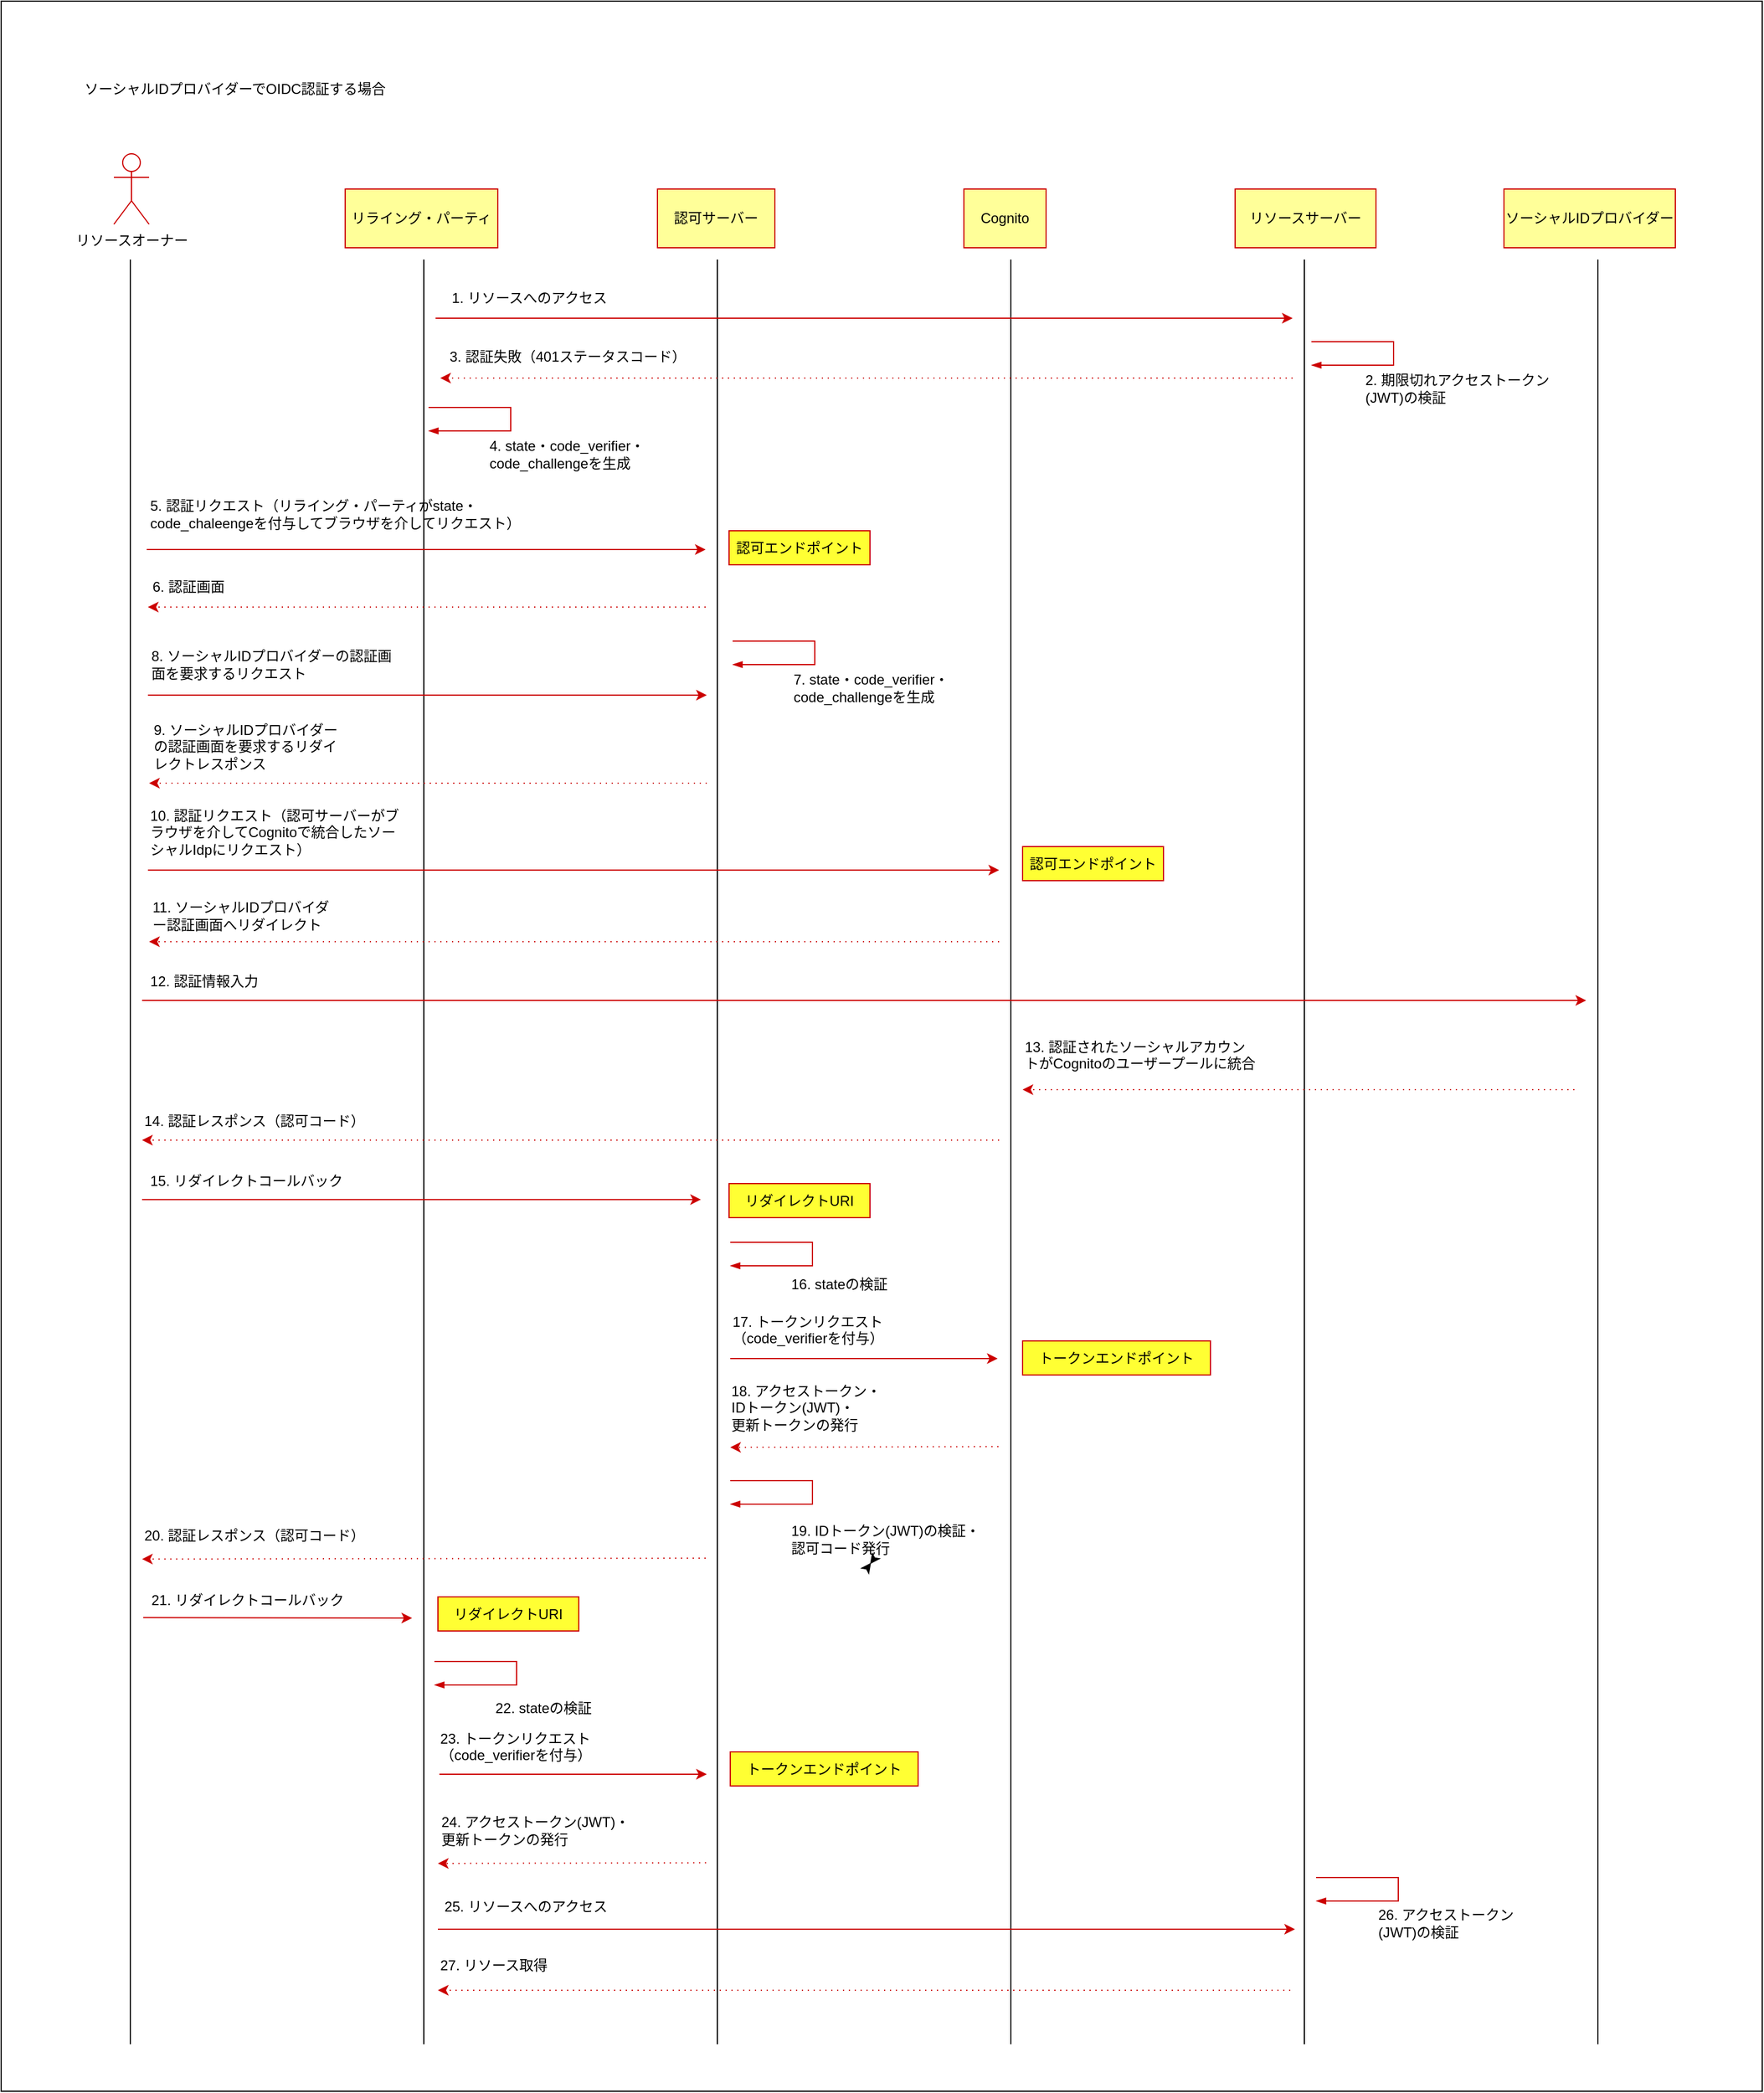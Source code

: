<mxfile>
    <diagram id="d5p6EeRKwRihBDUKkn4Z" name="Page-1">
        <mxGraphModel dx="1057" dy="2961" grid="1" gridSize="10" guides="1" tooltips="1" connect="1" arrows="1" fold="1" page="1" pageScale="1" pageWidth="827" pageHeight="1169" math="0" shadow="0">
            <root>
                <mxCell id="0"/>
                <mxCell id="1" parent="0"/>
                <mxCell id="53" value="" style="rounded=0;whiteSpace=wrap;html=1;fillColor=#FFFFFF;" parent="1" vertex="1">
                    <mxGeometry x="190" y="-170" width="1500" height="1780" as="geometry"/>
                </mxCell>
                <mxCell id="55" value="" style="endArrow=none;html=1;strokeColor=#000000;" parent="1" edge="1">
                    <mxGeometry width="50" height="50" relative="1" as="geometry">
                        <mxPoint x="300" y="1570" as="sourcePoint"/>
                        <mxPoint x="300" y="50" as="targetPoint"/>
                    </mxGeometry>
                </mxCell>
                <mxCell id="56" value="" style="endArrow=none;html=1;strokeColor=#000000;" parent="1" edge="1">
                    <mxGeometry width="50" height="50" relative="1" as="geometry">
                        <mxPoint x="550" y="1570" as="sourcePoint"/>
                        <mxPoint x="550" y="50" as="targetPoint"/>
                    </mxGeometry>
                </mxCell>
                <mxCell id="57" value="" style="endArrow=none;html=1;strokeColor=#000000;" parent="1" edge="1">
                    <mxGeometry width="50" height="50" relative="1" as="geometry">
                        <mxPoint x="1550" y="1570" as="sourcePoint"/>
                        <mxPoint x="1550" y="50" as="targetPoint"/>
                    </mxGeometry>
                </mxCell>
                <mxCell id="58" value="" style="endArrow=none;html=1;strokeColor=#000000;startArrow=none;" parent="1" edge="1">
                    <mxGeometry width="50" height="50" relative="1" as="geometry">
                        <mxPoint x="1300" y="1570" as="sourcePoint"/>
                        <mxPoint x="1300" y="50" as="targetPoint"/>
                    </mxGeometry>
                </mxCell>
                <mxCell id="59" value="" style="endArrow=none;html=1;strokeColor=#000000;" parent="1" edge="1">
                    <mxGeometry width="50" height="50" relative="1" as="geometry">
                        <mxPoint x="1050" y="1570" as="sourcePoint"/>
                        <mxPoint x="1050" y="50" as="targetPoint"/>
                    </mxGeometry>
                </mxCell>
                <mxCell id="61" value="リソースオーナー" style="shape=umlActor;verticalLabelPosition=bottom;verticalAlign=top;html=1;outlineConnect=0;strokeColor=#CC0000;fontColor=#000000;fillColor=#FFFFFF;" parent="1" vertex="1">
                    <mxGeometry x="286" y="-40" width="30" height="60" as="geometry"/>
                </mxCell>
                <mxCell id="62" value="Cognito" style="rounded=0;whiteSpace=wrap;html=1;strokeColor=#CC0000;fontColor=#000000;fillColor=#FFFF99;" parent="1" vertex="1">
                    <mxGeometry x="1010" y="-10" width="70" height="50" as="geometry"/>
                </mxCell>
                <mxCell id="63" value="リライング・パーティ" style="rounded=0;whiteSpace=wrap;html=1;strokeColor=#CC0000;fontColor=#000000;fillColor=#FFFF99;" parent="1" vertex="1">
                    <mxGeometry x="483" y="-10" width="130" height="50" as="geometry"/>
                </mxCell>
                <mxCell id="64" value="認可サーバー" style="rounded=0;whiteSpace=wrap;html=1;strokeColor=#CC0000;fontColor=#000000;fillColor=#FFFF99;" parent="1" vertex="1">
                    <mxGeometry x="749" y="-10" width="100" height="50" as="geometry"/>
                </mxCell>
                <mxCell id="65" value="リソースサーバー" style="rounded=0;whiteSpace=wrap;html=1;strokeColor=#CC0000;fontColor=#000000;fillColor=#FFFF99;" parent="1" vertex="1">
                    <mxGeometry x="1241" y="-10" width="120" height="50" as="geometry"/>
                </mxCell>
                <mxCell id="66" value="ソーシャルIDプロバイダー" style="rounded=0;whiteSpace=wrap;html=1;strokeColor=#CC0000;fontColor=#000000;fillColor=#FFFF99;" parent="1" vertex="1">
                    <mxGeometry x="1470" y="-10" width="146" height="50" as="geometry"/>
                </mxCell>
                <mxCell id="67" value="" style="endArrow=none;html=1;strokeColor=#000000;startArrow=none;" parent="1" edge="1">
                    <mxGeometry width="50" height="50" relative="1" as="geometry">
                        <mxPoint x="800" y="1570" as="sourcePoint"/>
                        <mxPoint x="800" y="50" as="targetPoint"/>
                    </mxGeometry>
                </mxCell>
                <mxCell id="68" value="" style="endArrow=classic;html=1;strokeColor=#CC0000;" parent="1" edge="1">
                    <mxGeometry width="50" height="50" relative="1" as="geometry">
                        <mxPoint x="560" y="100" as="sourcePoint"/>
                        <mxPoint x="1290" y="100" as="targetPoint"/>
                    </mxGeometry>
                </mxCell>
                <mxCell id="69" value="1. リソースへのアクセス" style="text;html=1;strokeColor=none;fillColor=none;align=center;verticalAlign=middle;whiteSpace=wrap;rounded=0;fontColor=#000000;" parent="1" vertex="1">
                    <mxGeometry x="570" y="70" width="140" height="25" as="geometry"/>
                </mxCell>
                <mxCell id="70" value="&lt;span&gt;3. 認証失敗（401ステータスコード）&lt;/span&gt;" style="text;html=1;strokeColor=none;fillColor=none;align=left;verticalAlign=middle;whiteSpace=wrap;rounded=0;fontColor=#000000;" parent="1" vertex="1">
                    <mxGeometry x="570" y="120" width="210" height="25" as="geometry"/>
                </mxCell>
                <mxCell id="71" value="" style="endArrow=classic;html=1;strokeColor=#CC0000;dashed=1;dashPattern=1 4;" parent="1" edge="1">
                    <mxGeometry width="50" height="50" relative="1" as="geometry">
                        <mxPoint x="1290" y="151" as="sourcePoint"/>
                        <mxPoint x="564" y="151" as="targetPoint"/>
                    </mxGeometry>
                </mxCell>
                <mxCell id="72" value="" style="endArrow=classic;html=1;fontColor=#000000;strokeColor=#CC0000;" parent="1" edge="1">
                    <mxGeometry width="50" height="50" relative="1" as="geometry">
                        <mxPoint x="314" y="297.0" as="sourcePoint"/>
                        <mxPoint x="790" y="297" as="targetPoint"/>
                    </mxGeometry>
                </mxCell>
                <mxCell id="73" value="5. 認証リクエスト（&lt;span style=&quot;text-align: center&quot;&gt;リライング・パーティ&lt;/span&gt;がstate・code_chaleengeを付与してブラウザを介してリクエスト）" style="text;html=1;strokeColor=none;fillColor=none;align=left;verticalAlign=middle;whiteSpace=wrap;rounded=0;fontColor=#000000;" parent="1" vertex="1">
                    <mxGeometry x="315" y="254" width="325" height="25" as="geometry"/>
                </mxCell>
                <mxCell id="74" value="認可エンドポイント" style="rounded=0;whiteSpace=wrap;html=1;strokeColor=#CC0000;fontColor=#000000;labelBackgroundColor=none;labelBorderColor=none;fillColor=#FFFF33;" parent="1" vertex="1">
                    <mxGeometry x="810" y="281" width="120" height="29" as="geometry"/>
                </mxCell>
                <mxCell id="75" value="" style="endArrow=classic;html=1;fontColor=#000000;strokeColor=#CC0000;dashed=1;dashPattern=1 4;" parent="1" edge="1">
                    <mxGeometry width="50" height="50" relative="1" as="geometry">
                        <mxPoint x="790" y="346" as="sourcePoint"/>
                        <mxPoint x="315" y="346" as="targetPoint"/>
                    </mxGeometry>
                </mxCell>
                <mxCell id="76" value="6. 認証画面" style="text;html=1;strokeColor=none;fillColor=none;align=left;verticalAlign=middle;whiteSpace=wrap;rounded=0;labelBackgroundColor=none;labelBorderColor=none;fontColor=#000000;" parent="1" vertex="1">
                    <mxGeometry x="317" y="318" width="160" height="21" as="geometry"/>
                </mxCell>
                <mxCell id="77" value="" style="endArrow=classic;html=1;fontColor=#000000;strokeColor=#CC0000;" parent="1" edge="1">
                    <mxGeometry width="50" height="50" relative="1" as="geometry">
                        <mxPoint x="315.0" y="570" as="sourcePoint"/>
                        <mxPoint x="1040" y="570" as="targetPoint"/>
                    </mxGeometry>
                </mxCell>
                <mxCell id="78" value="10. 認証リクエスト（認可サーバーがブラウザを介してCognitoで統合したソーシャルIdpにリクエスト）" style="text;html=1;strokeColor=none;fillColor=none;align=left;verticalAlign=middle;whiteSpace=wrap;rounded=0;labelBackgroundColor=none;labelBorderColor=none;fontColor=#000000;" parent="1" vertex="1">
                    <mxGeometry x="315" y="523" width="215" height="30" as="geometry"/>
                </mxCell>
                <mxCell id="79" value="認可エンドポイント" style="rounded=0;whiteSpace=wrap;html=1;strokeColor=#CC0000;fontColor=#000000;labelBackgroundColor=none;labelBorderColor=none;fillColor=#FFFF33;" parent="1" vertex="1">
                    <mxGeometry x="1060" y="550" width="120" height="29" as="geometry"/>
                </mxCell>
                <mxCell id="80" value="" style="endArrow=classic;html=1;fontColor=#000000;strokeColor=#CC0000;dashed=1;dashPattern=1 4;" parent="1" edge="1">
                    <mxGeometry width="50" height="50" relative="1" as="geometry">
                        <mxPoint x="1040" y="631" as="sourcePoint"/>
                        <mxPoint x="316" y="631" as="targetPoint"/>
                    </mxGeometry>
                </mxCell>
                <mxCell id="81" value="11. ソーシャルIDプロバイダー認証画面へリダイレクト" style="text;html=1;strokeColor=none;fillColor=none;align=left;verticalAlign=middle;whiteSpace=wrap;rounded=0;labelBackgroundColor=none;labelBorderColor=none;fontColor=#000000;" parent="1" vertex="1">
                    <mxGeometry x="317" y="594" width="160" height="30" as="geometry"/>
                </mxCell>
                <mxCell id="83" value="" style="endArrow=classic;html=1;fontColor=#000000;strokeColor=#CC0000;" parent="1" edge="1">
                    <mxGeometry width="50" height="50" relative="1" as="geometry">
                        <mxPoint x="310.0" y="681" as="sourcePoint"/>
                        <mxPoint x="1540" y="681" as="targetPoint"/>
                    </mxGeometry>
                </mxCell>
                <mxCell id="84" value="12. 認証情報入力" style="text;html=1;strokeColor=none;fillColor=none;align=left;verticalAlign=middle;whiteSpace=wrap;rounded=0;labelBackgroundColor=none;labelBorderColor=none;fontColor=#000000;" parent="1" vertex="1">
                    <mxGeometry x="315" y="655" width="160" height="20" as="geometry"/>
                </mxCell>
                <mxCell id="85" value="" style="endArrow=classic;html=1;fontColor=#000000;strokeColor=#CC0000;dashed=1;dashPattern=1 4;" parent="1" edge="1">
                    <mxGeometry width="50" height="50" relative="1" as="geometry">
                        <mxPoint x="1530" y="757" as="sourcePoint"/>
                        <mxPoint x="1060" y="757" as="targetPoint"/>
                    </mxGeometry>
                </mxCell>
                <mxCell id="86" value="" style="endArrow=classic;html=1;fontColor=#000000;strokeColor=#CC0000;dashed=1;dashPattern=1 4;" parent="1" edge="1">
                    <mxGeometry width="50" height="50" relative="1" as="geometry">
                        <mxPoint x="1040" y="800" as="sourcePoint"/>
                        <mxPoint x="310" y="800" as="targetPoint"/>
                    </mxGeometry>
                </mxCell>
                <mxCell id="87" value="&lt;span style=&quot;color: rgb(0 , 0 , 0) ; font-family: &amp;#34;helvetica&amp;#34; ; font-size: 12px ; font-style: normal ; font-weight: 400 ; letter-spacing: normal ; text-align: left ; text-indent: 0px ; text-transform: none ; word-spacing: 0px ; display: inline ; float: none&quot;&gt;14. 認証レスポンス（認可コード）&lt;/span&gt;" style="text;whiteSpace=wrap;html=1;labelBackgroundColor=#FFFFFF;" parent="1" vertex="1">
                    <mxGeometry x="310" y="770" width="200" height="24" as="geometry"/>
                </mxCell>
                <mxCell id="88" value="トークンエンドポイント" style="rounded=0;whiteSpace=wrap;html=1;strokeColor=#CC0000;fontColor=#000000;labelBackgroundColor=none;labelBorderColor=none;fillColor=#FFFF33;" parent="1" vertex="1">
                    <mxGeometry x="1060" y="971" width="160" height="29" as="geometry"/>
                </mxCell>
                <mxCell id="89" value="" style="endArrow=classic;html=1;fontColor=#000000;strokeColor=#CC0000;" parent="1" edge="1">
                    <mxGeometry width="50" height="50" relative="1" as="geometry">
                        <mxPoint x="811" y="986" as="sourcePoint"/>
                        <mxPoint x="1038.75" y="986" as="targetPoint"/>
                    </mxGeometry>
                </mxCell>
                <mxCell id="90" value="&lt;font color=&quot;#000000&quot; face=&quot;helvetica&quot;&gt;17. トークンリクエスト&lt;br&gt;&lt;/font&gt;&lt;span style=&quot;color: rgb(0 , 0 , 0) ; font-family: &amp;#34;helvetica&amp;#34;&quot;&gt;（code_verifierを付与）&lt;/span&gt;&lt;font color=&quot;#000000&quot; face=&quot;helvetica&quot;&gt;&lt;br&gt;&lt;/font&gt;" style="text;whiteSpace=wrap;html=1;" parent="1" vertex="1">
                    <mxGeometry x="811" y="941" width="200" height="20" as="geometry"/>
                </mxCell>
                <mxCell id="91" value="18. アクセストークン・&lt;br&gt;IDトークン(JWT)・&lt;br&gt;更新トークンの発行" style="text;html=1;strokeColor=none;fillColor=none;align=left;verticalAlign=middle;whiteSpace=wrap;rounded=0;labelBackgroundColor=none;labelBorderColor=none;fontColor=#000000;" parent="1" vertex="1">
                    <mxGeometry x="810" y="1013" width="140" height="30" as="geometry"/>
                </mxCell>
                <mxCell id="92" value="" style="endArrow=classic;html=1;fontColor=#000000;strokeColor=#CC0000;dashed=1;dashPattern=1 4;exitX=0.548;exitY=0.69;exitDx=0;exitDy=0;exitPerimeter=0;" parent="1" edge="1">
                    <mxGeometry width="50" height="50" relative="1" as="geometry">
                        <mxPoint x="1039.4" y="1061" as="sourcePoint"/>
                        <mxPoint x="811" y="1061.6" as="targetPoint"/>
                    </mxGeometry>
                </mxCell>
                <mxCell id="93" value="&lt;span style=&quot;color: rgb(0 , 0 , 0) ; font-family: &amp;#34;helvetica&amp;#34; ; font-size: 12px ; font-style: normal ; font-weight: 400 ; letter-spacing: normal ; text-align: left ; text-indent: 0px ; text-transform: none ; word-spacing: 0px ; display: inline ; float: none&quot;&gt;13. 認証されたソーシャルアカウントがCognitoのユーザープールに統合&lt;/span&gt;" style="text;whiteSpace=wrap;html=1;labelBackgroundColor=#FFFFFF;" parent="1" vertex="1">
                    <mxGeometry x="1060" y="707" width="200" height="40" as="geometry"/>
                </mxCell>
                <mxCell id="173" value="" style="edgeStyle=none;html=1;" parent="1" target="170" edge="1">
                    <mxGeometry relative="1" as="geometry">
                        <mxPoint x="930.142" y="1161" as="sourcePoint"/>
                    </mxGeometry>
                </mxCell>
                <mxCell id="103" value="" style="endArrow=classic;html=1;fontColor=#000000;strokeColor=#CC0000;dashed=1;dashPattern=1 4;exitX=0.548;exitY=0.69;exitDx=0;exitDy=0;exitPerimeter=0;entryX=0.08;entryY=0.697;entryDx=0;entryDy=0;entryPerimeter=0;" parent="1" edge="1">
                    <mxGeometry width="50" height="50" relative="1" as="geometry">
                        <mxPoint x="790.0" y="1156" as="sourcePoint"/>
                        <mxPoint x="310" y="1156.8" as="targetPoint"/>
                    </mxGeometry>
                </mxCell>
                <mxCell id="109" value="トークンエンドポイント" style="rounded=0;whiteSpace=wrap;html=1;strokeColor=#CC0000;fontColor=#000000;labelBackgroundColor=none;labelBorderColor=none;fillColor=#FFFF33;" parent="1" vertex="1">
                    <mxGeometry x="811" y="1321" width="160" height="29" as="geometry"/>
                </mxCell>
                <mxCell id="110" value="" style="endArrow=classic;html=1;fontColor=#000000;strokeColor=#CC0000;" parent="1" edge="1">
                    <mxGeometry width="50" height="50" relative="1" as="geometry">
                        <mxPoint x="563.25" y="1340" as="sourcePoint"/>
                        <mxPoint x="791" y="1340" as="targetPoint"/>
                    </mxGeometry>
                </mxCell>
                <mxCell id="111" value="&lt;font color=&quot;#000000&quot; face=&quot;helvetica&quot;&gt;23. トークンリクエスト（code_verifierを付与）&lt;/font&gt;" style="text;whiteSpace=wrap;html=1;" parent="1" vertex="1">
                    <mxGeometry x="562" y="1296" width="208" height="20" as="geometry"/>
                </mxCell>
                <mxCell id="112" value="24. アクセストークン(JWT)・&lt;br&gt;更新トークンの発行" style="text;html=1;strokeColor=none;fillColor=none;align=left;verticalAlign=middle;whiteSpace=wrap;rounded=0;labelBackgroundColor=none;labelBorderColor=none;fontColor=#000000;" parent="1" vertex="1">
                    <mxGeometry x="563" y="1373" width="177" height="30" as="geometry"/>
                </mxCell>
                <mxCell id="113" value="" style="endArrow=classic;html=1;fontColor=#000000;strokeColor=#CC0000;dashed=1;dashPattern=1 4;exitX=0.548;exitY=0.69;exitDx=0;exitDy=0;exitPerimeter=0;" parent="1" edge="1">
                    <mxGeometry width="50" height="50" relative="1" as="geometry">
                        <mxPoint x="790.4" y="1415.4" as="sourcePoint"/>
                        <mxPoint x="562" y="1416" as="targetPoint"/>
                    </mxGeometry>
                </mxCell>
                <mxCell id="119" value="" style="endArrow=classic;html=1;strokeColor=#CC0000;" parent="1" edge="1">
                    <mxGeometry width="50" height="50" relative="1" as="geometry">
                        <mxPoint x="562" y="1472" as="sourcePoint"/>
                        <mxPoint x="1292" y="1472" as="targetPoint"/>
                    </mxGeometry>
                </mxCell>
                <mxCell id="120" value="25. リソースへのアクセス" style="text;html=1;strokeColor=none;fillColor=none;align=center;verticalAlign=middle;whiteSpace=wrap;rounded=0;fontColor=#000000;" parent="1" vertex="1">
                    <mxGeometry x="563" y="1440" width="148" height="25" as="geometry"/>
                </mxCell>
                <mxCell id="121" value="&lt;span&gt;27. リソース取得&lt;/span&gt;" style="text;html=1;strokeColor=none;fillColor=none;align=left;verticalAlign=middle;whiteSpace=wrap;rounded=0;fontColor=#000000;" parent="1" vertex="1">
                    <mxGeometry x="562" y="1493" width="210" height="20" as="geometry"/>
                </mxCell>
                <mxCell id="122" value="" style="endArrow=classic;html=1;strokeColor=#CC0000;dashed=1;dashPattern=1 4;" parent="1" edge="1">
                    <mxGeometry width="50" height="50" relative="1" as="geometry">
                        <mxPoint x="1288" y="1524" as="sourcePoint"/>
                        <mxPoint x="562" y="1524" as="targetPoint"/>
                    </mxGeometry>
                </mxCell>
                <mxCell id="124" value="ソーシャルIDプロバイダーでOIDC認証する場合" style="text;html=1;strokeColor=none;fillColor=none;align=left;verticalAlign=middle;whiteSpace=wrap;rounded=0;labelBackgroundColor=none;labelBorderColor=none;fontColor=#000000;" parent="1" vertex="1">
                    <mxGeometry x="259" y="-110" width="260" height="30" as="geometry"/>
                </mxCell>
                <mxCell id="128" value="2. 期限切れアクセストークン(JWT)の検証" style="text;html=1;strokeColor=none;fillColor=none;align=left;verticalAlign=middle;whiteSpace=wrap;rounded=0;labelBackgroundColor=none;labelBorderColor=none;fontColor=#000000;" parent="1" vertex="1">
                    <mxGeometry x="1350" y="151" width="160" height="17" as="geometry"/>
                </mxCell>
                <mxCell id="133" value="26. アクセストークン(JWT)の検証" style="text;html=1;strokeColor=none;fillColor=none;align=left;verticalAlign=middle;whiteSpace=wrap;rounded=0;labelBackgroundColor=none;labelBorderColor=none;fontColor=#000000;" parent="1" vertex="1">
                    <mxGeometry x="1361" y="1458" width="139" height="17" as="geometry"/>
                </mxCell>
                <mxCell id="136" value="" style="endArrow=classic;html=1;fontColor=#000000;strokeColor=#CC0000;" parent="1" edge="1">
                    <mxGeometry width="50" height="50" relative="1" as="geometry">
                        <mxPoint x="310" y="850.57" as="sourcePoint"/>
                        <mxPoint x="786" y="850.57" as="targetPoint"/>
                    </mxGeometry>
                </mxCell>
                <mxCell id="137" value="15. リダイレクトコールバック" style="text;html=1;strokeColor=none;fillColor=none;align=left;verticalAlign=middle;whiteSpace=wrap;rounded=0;fontColor=#000000;" parent="1" vertex="1">
                    <mxGeometry x="315" y="826" width="169" height="17" as="geometry"/>
                </mxCell>
                <mxCell id="138" value="リダイレクトURI" style="rounded=0;whiteSpace=wrap;html=1;strokeColor=#CC0000;fontColor=#000000;labelBackgroundColor=none;labelBorderColor=none;fillColor=#FFFF33;" parent="1" vertex="1">
                    <mxGeometry x="810" y="837" width="120" height="29" as="geometry"/>
                </mxCell>
                <mxCell id="139" value="&lt;span style=&quot;color: rgb(0 , 0 , 0) ; font-family: &amp;#34;helvetica&amp;#34; ; font-size: 12px ; font-style: normal ; font-weight: 400 ; letter-spacing: normal ; text-align: left ; text-indent: 0px ; text-transform: none ; word-spacing: 0px ; display: inline ; float: none&quot;&gt;20. 認証レスポンス（認可コード）&lt;/span&gt;" style="text;whiteSpace=wrap;html=1;labelBackgroundColor=#FFFFFF;" parent="1" vertex="1">
                    <mxGeometry x="310" y="1123" width="200" height="24" as="geometry"/>
                </mxCell>
                <mxCell id="143" value="" style="endArrow=none;html=1;strokeColor=#CC0000;startArrow=blockThin;startFill=1;rounded=0;" parent="1" edge="1">
                    <mxGeometry width="50" height="50" relative="1" as="geometry">
                        <mxPoint x="1306" y="140" as="sourcePoint"/>
                        <mxPoint x="1306" y="120" as="targetPoint"/>
                        <Array as="points">
                            <mxPoint x="1376" y="140"/>
                            <mxPoint x="1376" y="120"/>
                        </Array>
                    </mxGeometry>
                </mxCell>
                <mxCell id="147" value="" style="endArrow=classic;html=1;fontColor=#000000;strokeColor=#CC0000;" parent="1" edge="1">
                    <mxGeometry width="50" height="50" relative="1" as="geometry">
                        <mxPoint x="311" y="1206.57" as="sourcePoint"/>
                        <mxPoint x="540" y="1207" as="targetPoint"/>
                    </mxGeometry>
                </mxCell>
                <mxCell id="148" value="21. リダイレクトコールバック" style="text;html=1;strokeColor=none;fillColor=none;align=left;verticalAlign=middle;whiteSpace=wrap;rounded=0;fontColor=#000000;" parent="1" vertex="1">
                    <mxGeometry x="316" y="1183" width="169" height="17" as="geometry"/>
                </mxCell>
                <mxCell id="149" value="リダイレクトURI" style="rounded=0;whiteSpace=wrap;html=1;strokeColor=#CC0000;fontColor=#000000;labelBackgroundColor=none;labelBorderColor=none;fillColor=#FFFF33;" parent="1" vertex="1">
                    <mxGeometry x="562" y="1189" width="120" height="29" as="geometry"/>
                </mxCell>
                <mxCell id="150" value="" style="endArrow=none;html=1;strokeColor=#CC0000;startArrow=blockThin;startFill=1;rounded=0;" parent="1" edge="1">
                    <mxGeometry width="50" height="50" relative="1" as="geometry">
                        <mxPoint x="1310" y="1448" as="sourcePoint"/>
                        <mxPoint x="1310" y="1428" as="targetPoint"/>
                        <Array as="points">
                            <mxPoint x="1380" y="1448"/>
                            <mxPoint x="1380" y="1428"/>
                        </Array>
                    </mxGeometry>
                </mxCell>
                <mxCell id="155" value="4. state・code_verifier・code_challengeを生成" style="text;html=1;strokeColor=none;fillColor=none;align=left;verticalAlign=middle;whiteSpace=wrap;rounded=0;labelBackgroundColor=none;labelBorderColor=none;fontColor=#000000;" parent="1" vertex="1">
                    <mxGeometry x="604" y="207" width="146" height="17" as="geometry"/>
                </mxCell>
                <mxCell id="156" value="" style="endArrow=none;html=1;strokeColor=#CC0000;startArrow=blockThin;startFill=1;rounded=0;" parent="1" edge="1">
                    <mxGeometry width="50" height="50" relative="1" as="geometry">
                        <mxPoint x="554" y="196" as="sourcePoint"/>
                        <mxPoint x="554" y="176" as="targetPoint"/>
                        <Array as="points">
                            <mxPoint x="624" y="196"/>
                            <mxPoint x="624" y="176"/>
                        </Array>
                    </mxGeometry>
                </mxCell>
                <mxCell id="157" value="22. stateの検証" style="text;html=1;strokeColor=none;fillColor=none;align=left;verticalAlign=middle;whiteSpace=wrap;rounded=0;labelBackgroundColor=none;labelBorderColor=none;fontColor=#000000;" parent="1" vertex="1">
                    <mxGeometry x="609" y="1275" width="140" height="17" as="geometry"/>
                </mxCell>
                <mxCell id="158" value="" style="endArrow=none;html=1;strokeColor=#CC0000;startArrow=blockThin;startFill=1;rounded=0;" parent="1" edge="1">
                    <mxGeometry width="50" height="50" relative="1" as="geometry">
                        <mxPoint x="559" y="1264.0" as="sourcePoint"/>
                        <mxPoint x="559" y="1244.0" as="targetPoint"/>
                        <Array as="points">
                            <mxPoint x="629" y="1264"/>
                            <mxPoint x="629" y="1244"/>
                        </Array>
                    </mxGeometry>
                </mxCell>
                <mxCell id="159" value="" style="endArrow=classic;html=1;fontColor=#000000;strokeColor=#CC0000;" parent="1" edge="1">
                    <mxGeometry width="50" height="50" relative="1" as="geometry">
                        <mxPoint x="315" y="421" as="sourcePoint"/>
                        <mxPoint x="791" y="421" as="targetPoint"/>
                    </mxGeometry>
                </mxCell>
                <mxCell id="160" value="&lt;span&gt;8. ソーシャルIDプロバイダーの認証画面を要求するリクエスト&lt;/span&gt;" style="text;html=1;strokeColor=none;fillColor=none;align=left;verticalAlign=middle;whiteSpace=wrap;rounded=0;fontColor=#000000;" parent="1" vertex="1">
                    <mxGeometry x="316" y="382" width="214" height="25" as="geometry"/>
                </mxCell>
                <mxCell id="161" value="" style="endArrow=classic;html=1;fontColor=#000000;strokeColor=#CC0000;dashed=1;dashPattern=1 4;" parent="1" edge="1">
                    <mxGeometry width="50" height="50" relative="1" as="geometry">
                        <mxPoint x="791" y="496" as="sourcePoint"/>
                        <mxPoint x="316" y="496" as="targetPoint"/>
                    </mxGeometry>
                </mxCell>
                <mxCell id="162" value="9. ソーシャルIDプロバイダーの認証画面を要求するリダイレクトレスポンス" style="text;html=1;strokeColor=none;fillColor=none;align=left;verticalAlign=middle;whiteSpace=wrap;rounded=0;labelBackgroundColor=none;labelBorderColor=none;fontColor=#000000;" parent="1" vertex="1">
                    <mxGeometry x="318" y="454" width="160" height="21" as="geometry"/>
                </mxCell>
                <mxCell id="163" value="7. state・code_verifier・code_challengeを生成" style="text;html=1;strokeColor=none;fillColor=none;align=left;verticalAlign=middle;whiteSpace=wrap;rounded=0;labelBackgroundColor=none;labelBorderColor=none;fontColor=#000000;" parent="1" vertex="1">
                    <mxGeometry x="863" y="406" width="146" height="17" as="geometry"/>
                </mxCell>
                <mxCell id="164" value="" style="endArrow=none;html=1;strokeColor=#CC0000;startArrow=blockThin;startFill=1;rounded=0;" parent="1" edge="1">
                    <mxGeometry width="50" height="50" relative="1" as="geometry">
                        <mxPoint x="813" y="395" as="sourcePoint"/>
                        <mxPoint x="813" y="375" as="targetPoint"/>
                        <Array as="points">
                            <mxPoint x="883" y="395"/>
                            <mxPoint x="883" y="375"/>
                        </Array>
                    </mxGeometry>
                </mxCell>
                <mxCell id="165" value="16. stateの検証" style="text;html=1;strokeColor=none;fillColor=none;align=left;verticalAlign=middle;whiteSpace=wrap;rounded=0;labelBackgroundColor=none;labelBorderColor=none;fontColor=#000000;" parent="1" vertex="1">
                    <mxGeometry x="861" y="914" width="140" height="17" as="geometry"/>
                </mxCell>
                <mxCell id="166" value="" style="endArrow=none;html=1;strokeColor=#CC0000;startArrow=blockThin;startFill=1;rounded=0;" parent="1" edge="1">
                    <mxGeometry width="50" height="50" relative="1" as="geometry">
                        <mxPoint x="811" y="907.0" as="sourcePoint"/>
                        <mxPoint x="811" y="887.0" as="targetPoint"/>
                        <Array as="points">
                            <mxPoint x="881" y="907"/>
                            <mxPoint x="881" y="887"/>
                        </Array>
                    </mxGeometry>
                </mxCell>
                <mxCell id="172" value="" style="edgeStyle=none;html=1;" parent="1" source="170" edge="1">
                    <mxGeometry relative="1" as="geometry">
                        <mxPoint x="930.142" y="1161" as="targetPoint"/>
                    </mxGeometry>
                </mxCell>
                <mxCell id="170" value="19. IDトークン(JWT)の検証・&lt;br&gt;認可コード発行" style="text;html=1;strokeColor=none;fillColor=none;align=left;verticalAlign=middle;whiteSpace=wrap;rounded=0;labelBackgroundColor=none;labelBorderColor=none;fontColor=#000000;" parent="1" vertex="1">
                    <mxGeometry x="861" y="1120" width="169" height="40" as="geometry"/>
                </mxCell>
                <mxCell id="171" value="" style="endArrow=none;html=1;strokeColor=#CC0000;startArrow=blockThin;startFill=1;rounded=0;" parent="1" edge="1">
                    <mxGeometry width="50" height="50" relative="1" as="geometry">
                        <mxPoint x="811" y="1110" as="sourcePoint"/>
                        <mxPoint x="811" y="1090" as="targetPoint"/>
                        <Array as="points">
                            <mxPoint x="881" y="1110"/>
                            <mxPoint x="881" y="1090"/>
                        </Array>
                    </mxGeometry>
                </mxCell>
            </root>
        </mxGraphModel>
    </diagram>
</mxfile>